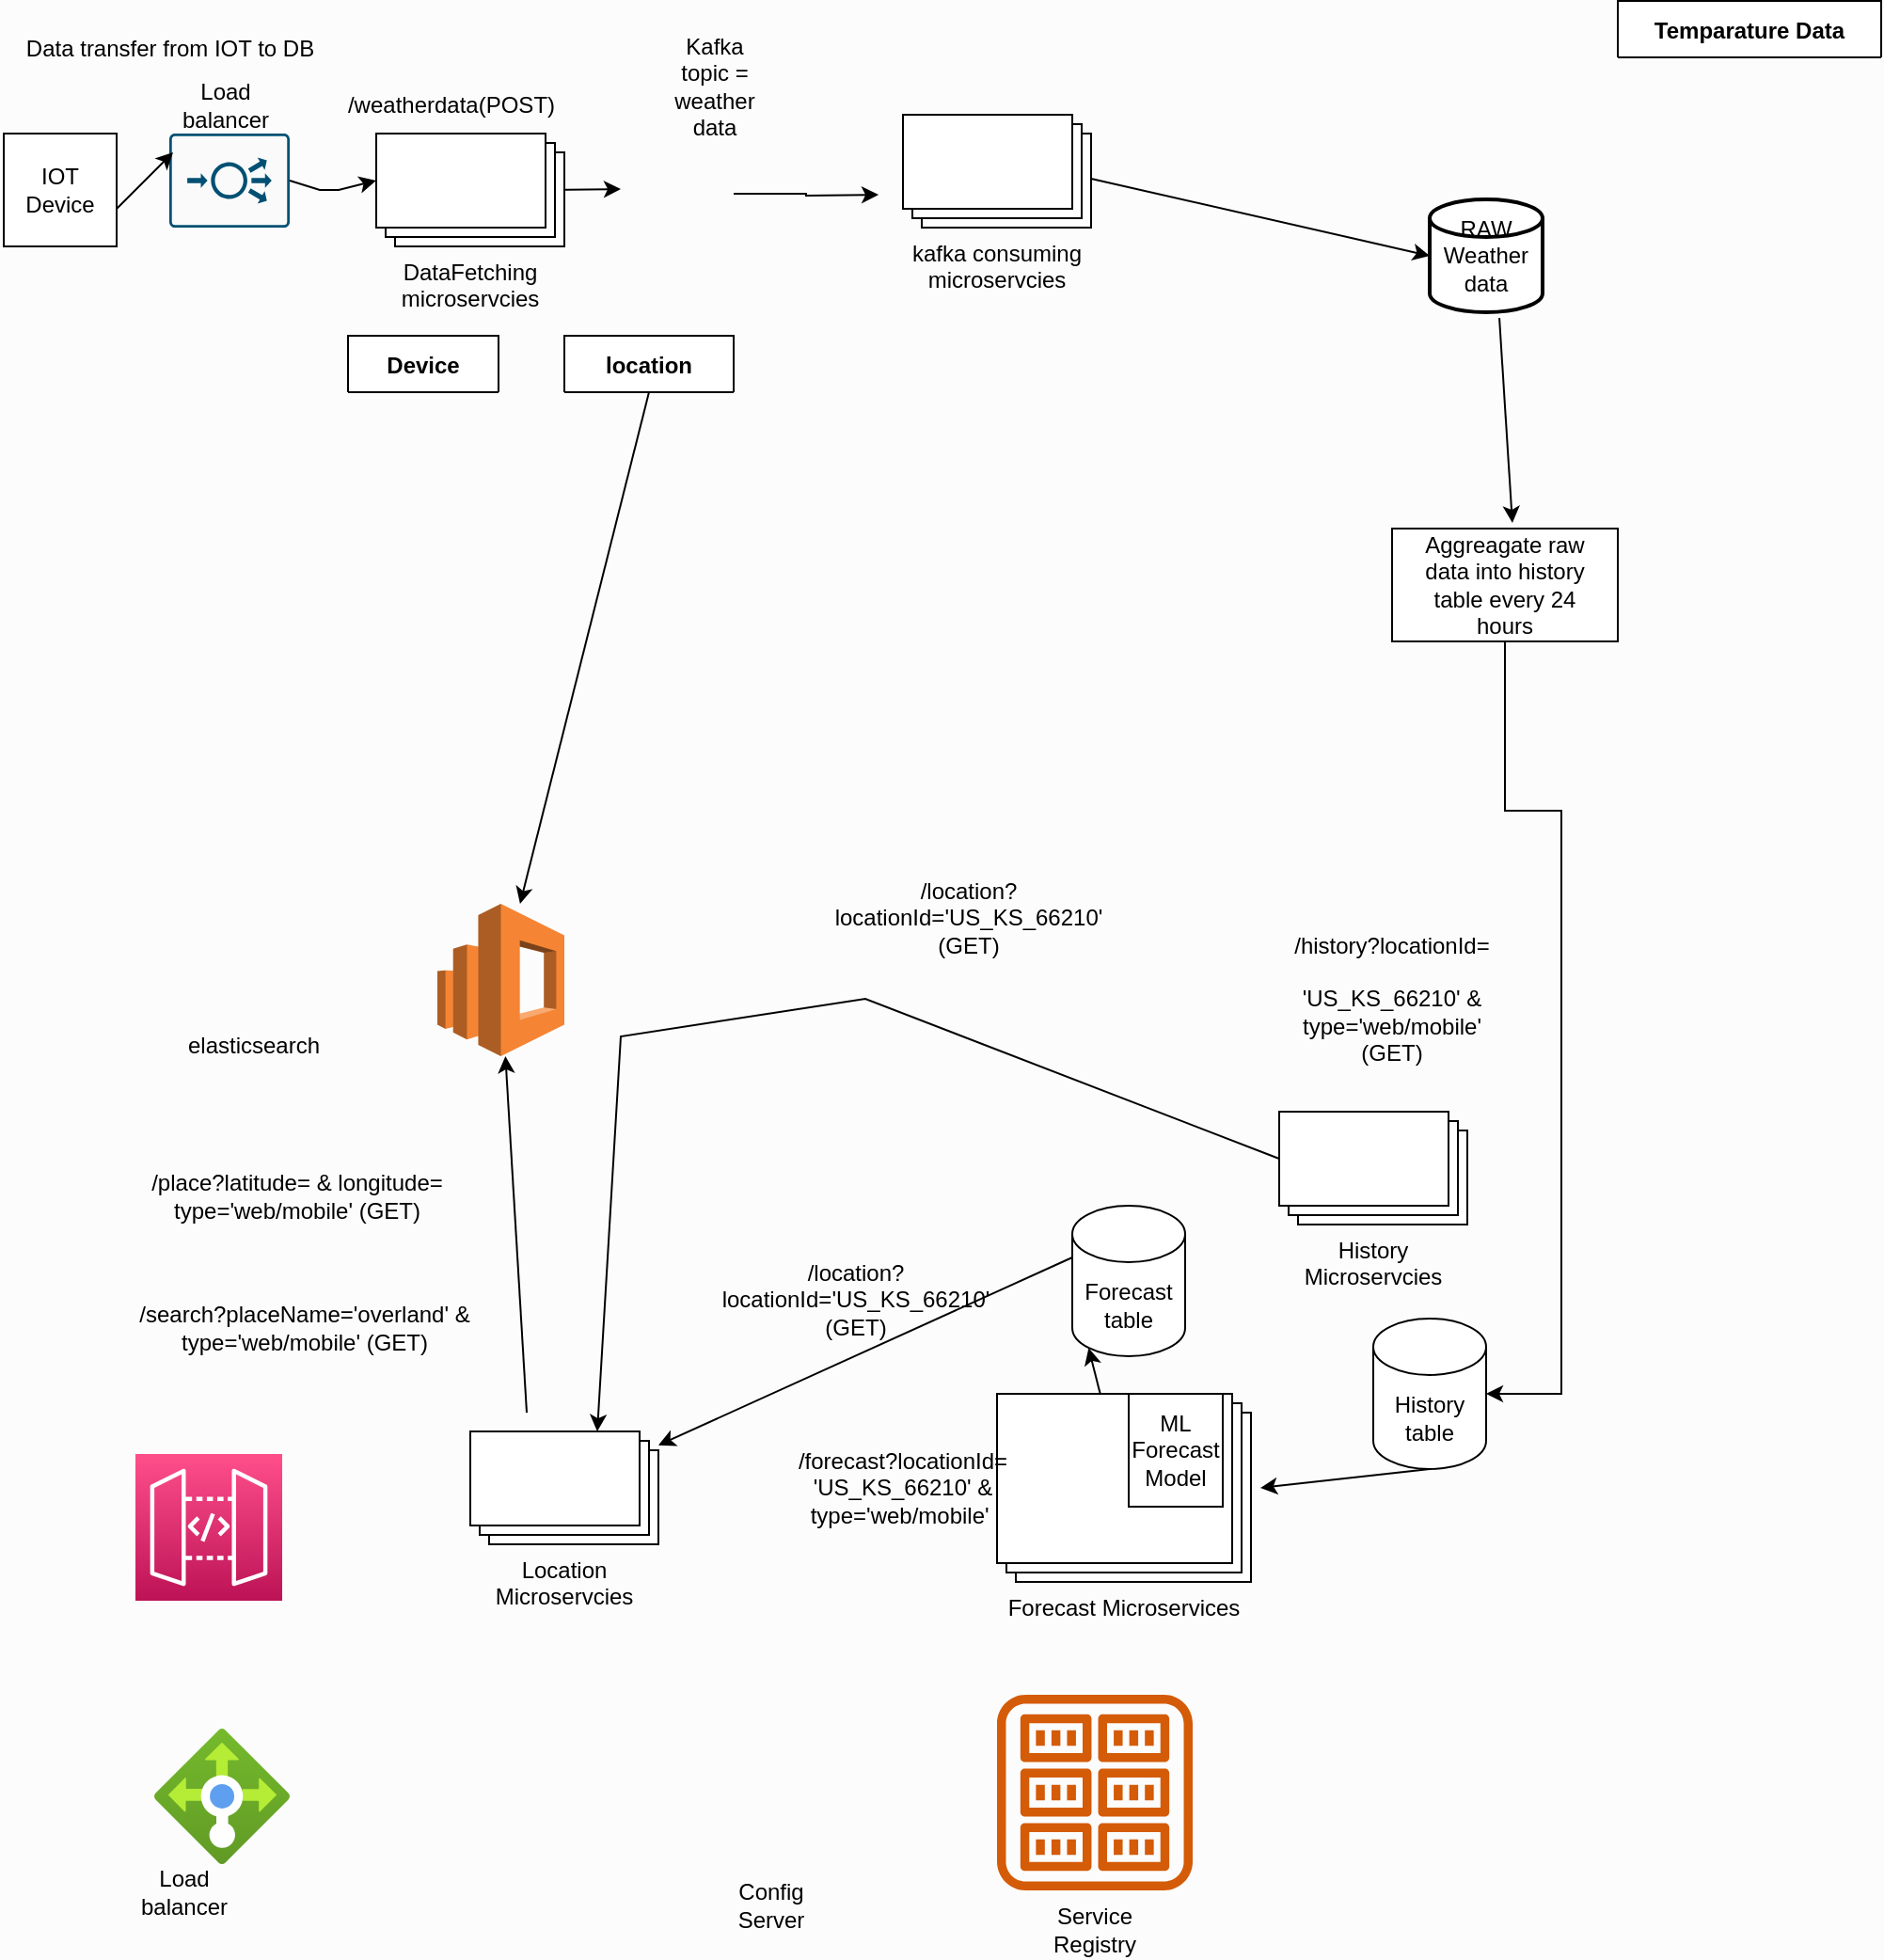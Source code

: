 <mxfile version="20.8.5" type="github">
  <diagram id="Kw15r4TOTY1G-d9ZtBIo" name="Page-1">
    <mxGraphModel dx="1242" dy="1896" grid="1" gridSize="10" guides="1" tooltips="1" connect="1" arrows="1" fold="1" page="1" pageScale="1" pageWidth="850" pageHeight="1100" background="#fcfcfc" math="0" shadow="0">
      <root>
        <mxCell id="0" />
        <mxCell id="1" parent="0" />
        <mxCell id="KuOpHxnXDrvOaoRnEafy-1" value="IOT Device" style="rounded=0;whiteSpace=wrap;html=1;" vertex="1" parent="1">
          <mxGeometry x="2" y="70" width="60" height="60" as="geometry" />
        </mxCell>
        <mxCell id="KuOpHxnXDrvOaoRnEafy-50" value="" style="endArrow=classic;html=1;rounded=0;" edge="1" parent="1">
          <mxGeometry width="50" height="50" relative="1" as="geometry">
            <mxPoint x="290" y="100" as="sourcePoint" />
            <mxPoint x="330" y="99.5" as="targetPoint" />
          </mxGeometry>
        </mxCell>
        <mxCell id="KuOpHxnXDrvOaoRnEafy-53" value="RAW&lt;br&gt;Weather data" style="strokeWidth=2;html=1;shape=mxgraph.flowchart.database;whiteSpace=wrap;" vertex="1" parent="1">
          <mxGeometry x="760" y="105" width="60" height="60" as="geometry" />
        </mxCell>
        <mxCell id="KuOpHxnXDrvOaoRnEafy-54" value="Temparature Data" style="shape=table;startSize=30;container=1;collapsible=1;childLayout=tableLayout;fixedRows=1;rowLines=0;fontStyle=1;align=center;resizeLast=1;" vertex="1" collapsed="1" parent="1">
          <mxGeometry x="860" y="-0.5" width="140" height="30" as="geometry">
            <mxRectangle x="860" y="-0.5" width="200" height="453" as="alternateBounds" />
          </mxGeometry>
        </mxCell>
        <mxCell id="KuOpHxnXDrvOaoRnEafy-55" value="" style="shape=tableRow;horizontal=0;startSize=0;swimlaneHead=0;swimlaneBody=0;fillColor=none;collapsible=0;dropTarget=0;points=[[0,0.5],[1,0.5]];portConstraint=eastwest;top=0;left=0;right=0;bottom=1;" vertex="1" parent="KuOpHxnXDrvOaoRnEafy-54">
          <mxGeometry y="30" width="200" height="30" as="geometry" />
        </mxCell>
        <mxCell id="KuOpHxnXDrvOaoRnEafy-56" value="PK" style="shape=partialRectangle;connectable=0;fillColor=none;top=0;left=0;bottom=0;right=0;fontStyle=1;overflow=hidden;" vertex="1" parent="KuOpHxnXDrvOaoRnEafy-55">
          <mxGeometry width="30" height="30" as="geometry">
            <mxRectangle width="30" height="30" as="alternateBounds" />
          </mxGeometry>
        </mxCell>
        <mxCell id="KuOpHxnXDrvOaoRnEafy-57" value="CurrentTimestamp_location_id" style="shape=partialRectangle;connectable=0;fillColor=none;top=0;left=0;bottom=0;right=0;align=left;spacingLeft=6;fontStyle=5;overflow=hidden;" vertex="1" parent="KuOpHxnXDrvOaoRnEafy-55">
          <mxGeometry x="30" width="170" height="30" as="geometry">
            <mxRectangle width="170" height="30" as="alternateBounds" />
          </mxGeometry>
        </mxCell>
        <mxCell id="KuOpHxnXDrvOaoRnEafy-58" value="" style="shape=tableRow;horizontal=0;startSize=0;swimlaneHead=0;swimlaneBody=0;fillColor=none;collapsible=0;dropTarget=0;points=[[0,0.5],[1,0.5]];portConstraint=eastwest;top=0;left=0;right=0;bottom=0;" vertex="1" parent="KuOpHxnXDrvOaoRnEafy-54">
          <mxGeometry y="60" width="200" height="30" as="geometry" />
        </mxCell>
        <mxCell id="KuOpHxnXDrvOaoRnEafy-59" value="" style="shape=partialRectangle;connectable=0;fillColor=none;top=0;left=0;bottom=0;right=0;editable=1;overflow=hidden;" vertex="1" parent="KuOpHxnXDrvOaoRnEafy-58">
          <mxGeometry width="30" height="30" as="geometry">
            <mxRectangle width="30" height="30" as="alternateBounds" />
          </mxGeometry>
        </mxCell>
        <mxCell id="KuOpHxnXDrvOaoRnEafy-60" value="Recorded Time(UTC)" style="shape=partialRectangle;connectable=0;fillColor=none;top=0;left=0;bottom=0;right=0;align=left;spacingLeft=6;overflow=hidden;" vertex="1" parent="KuOpHxnXDrvOaoRnEafy-58">
          <mxGeometry x="30" width="170" height="30" as="geometry">
            <mxRectangle width="170" height="30" as="alternateBounds" />
          </mxGeometry>
        </mxCell>
        <mxCell id="KuOpHxnXDrvOaoRnEafy-132" value="" style="shape=tableRow;horizontal=0;startSize=0;swimlaneHead=0;swimlaneBody=0;fillColor=none;collapsible=0;dropTarget=0;points=[[0,0.5],[1,0.5]];portConstraint=eastwest;top=0;left=0;right=0;bottom=0;" vertex="1" parent="KuOpHxnXDrvOaoRnEafy-54">
          <mxGeometry y="90" width="200" height="30" as="geometry" />
        </mxCell>
        <mxCell id="KuOpHxnXDrvOaoRnEafy-133" value="" style="shape=partialRectangle;connectable=0;fillColor=none;top=0;left=0;bottom=0;right=0;editable=1;overflow=hidden;" vertex="1" parent="KuOpHxnXDrvOaoRnEafy-132">
          <mxGeometry width="30" height="30" as="geometry">
            <mxRectangle width="30" height="30" as="alternateBounds" />
          </mxGeometry>
        </mxCell>
        <mxCell id="KuOpHxnXDrvOaoRnEafy-134" value="locationId" style="shape=partialRectangle;connectable=0;fillColor=none;top=0;left=0;bottom=0;right=0;align=left;spacingLeft=6;overflow=hidden;" vertex="1" parent="KuOpHxnXDrvOaoRnEafy-132">
          <mxGeometry x="30" width="170" height="30" as="geometry">
            <mxRectangle width="170" height="30" as="alternateBounds" />
          </mxGeometry>
        </mxCell>
        <mxCell id="KuOpHxnXDrvOaoRnEafy-61" value="" style="shape=tableRow;horizontal=0;startSize=0;swimlaneHead=0;swimlaneBody=0;fillColor=none;collapsible=0;dropTarget=0;points=[[0,0.5],[1,0.5]];portConstraint=eastwest;top=0;left=0;right=0;bottom=0;" vertex="1" parent="KuOpHxnXDrvOaoRnEafy-54">
          <mxGeometry y="120" width="200" height="30" as="geometry" />
        </mxCell>
        <mxCell id="KuOpHxnXDrvOaoRnEafy-62" value="" style="shape=partialRectangle;connectable=0;fillColor=none;top=0;left=0;bottom=0;right=0;editable=1;overflow=hidden;" vertex="1" parent="KuOpHxnXDrvOaoRnEafy-61">
          <mxGeometry width="30" height="30" as="geometry">
            <mxRectangle width="30" height="30" as="alternateBounds" />
          </mxGeometry>
        </mxCell>
        <mxCell id="KuOpHxnXDrvOaoRnEafy-63" value="current temparature" style="shape=partialRectangle;connectable=0;fillColor=none;top=0;left=0;bottom=0;right=0;align=left;spacingLeft=6;overflow=hidden;" vertex="1" parent="KuOpHxnXDrvOaoRnEafy-61">
          <mxGeometry x="30" width="170" height="30" as="geometry">
            <mxRectangle width="170" height="30" as="alternateBounds" />
          </mxGeometry>
        </mxCell>
        <mxCell id="KuOpHxnXDrvOaoRnEafy-64" value="" style="shape=tableRow;horizontal=0;startSize=0;swimlaneHead=0;swimlaneBody=0;fillColor=none;collapsible=0;dropTarget=0;points=[[0,0.5],[1,0.5]];portConstraint=eastwest;top=0;left=0;right=0;bottom=0;" vertex="1" parent="KuOpHxnXDrvOaoRnEafy-54">
          <mxGeometry y="150" width="200" height="30" as="geometry" />
        </mxCell>
        <mxCell id="KuOpHxnXDrvOaoRnEafy-65" value="" style="shape=partialRectangle;connectable=0;fillColor=none;top=0;left=0;bottom=0;right=0;editable=1;overflow=hidden;" vertex="1" parent="KuOpHxnXDrvOaoRnEafy-64">
          <mxGeometry width="30" height="30" as="geometry">
            <mxRectangle width="30" height="30" as="alternateBounds" />
          </mxGeometry>
        </mxCell>
        <mxCell id="KuOpHxnXDrvOaoRnEafy-66" value="max temp" style="shape=partialRectangle;connectable=0;fillColor=none;top=0;left=0;bottom=0;right=0;align=left;spacingLeft=6;overflow=hidden;" vertex="1" parent="KuOpHxnXDrvOaoRnEafy-64">
          <mxGeometry x="30" width="170" height="30" as="geometry">
            <mxRectangle width="170" height="30" as="alternateBounds" />
          </mxGeometry>
        </mxCell>
        <mxCell id="KuOpHxnXDrvOaoRnEafy-114" value="" style="shape=tableRow;horizontal=0;startSize=0;swimlaneHead=0;swimlaneBody=0;fillColor=none;collapsible=0;dropTarget=0;points=[[0,0.5],[1,0.5]];portConstraint=eastwest;top=0;left=0;right=0;bottom=0;" vertex="1" parent="KuOpHxnXDrvOaoRnEafy-54">
          <mxGeometry y="180" width="200" height="30" as="geometry" />
        </mxCell>
        <mxCell id="KuOpHxnXDrvOaoRnEafy-115" value="" style="shape=partialRectangle;connectable=0;fillColor=none;top=0;left=0;bottom=0;right=0;editable=1;overflow=hidden;" vertex="1" parent="KuOpHxnXDrvOaoRnEafy-114">
          <mxGeometry width="30" height="30" as="geometry">
            <mxRectangle width="30" height="30" as="alternateBounds" />
          </mxGeometry>
        </mxCell>
        <mxCell id="KuOpHxnXDrvOaoRnEafy-116" value="min temp" style="shape=partialRectangle;connectable=0;fillColor=none;top=0;left=0;bottom=0;right=0;align=left;spacingLeft=6;overflow=hidden;" vertex="1" parent="KuOpHxnXDrvOaoRnEafy-114">
          <mxGeometry x="30" width="170" height="30" as="geometry">
            <mxRectangle width="170" height="30" as="alternateBounds" />
          </mxGeometry>
        </mxCell>
        <mxCell id="KuOpHxnXDrvOaoRnEafy-117" value="" style="shape=tableRow;horizontal=0;startSize=0;swimlaneHead=0;swimlaneBody=0;fillColor=none;collapsible=0;dropTarget=0;points=[[0,0.5],[1,0.5]];portConstraint=eastwest;top=0;left=0;right=0;bottom=0;" vertex="1" parent="KuOpHxnXDrvOaoRnEafy-54">
          <mxGeometry y="210" width="200" height="30" as="geometry" />
        </mxCell>
        <mxCell id="KuOpHxnXDrvOaoRnEafy-118" value="" style="shape=partialRectangle;connectable=0;fillColor=none;top=0;left=0;bottom=0;right=0;editable=1;overflow=hidden;" vertex="1" parent="KuOpHxnXDrvOaoRnEafy-117">
          <mxGeometry width="30" height="30" as="geometry">
            <mxRectangle width="30" height="30" as="alternateBounds" />
          </mxGeometry>
        </mxCell>
        <mxCell id="KuOpHxnXDrvOaoRnEafy-119" value="humidity" style="shape=partialRectangle;connectable=0;fillColor=none;top=0;left=0;bottom=0;right=0;align=left;spacingLeft=6;overflow=hidden;" vertex="1" parent="KuOpHxnXDrvOaoRnEafy-117">
          <mxGeometry x="30" width="170" height="30" as="geometry">
            <mxRectangle width="170" height="30" as="alternateBounds" />
          </mxGeometry>
        </mxCell>
        <mxCell id="KuOpHxnXDrvOaoRnEafy-120" value="" style="shape=tableRow;horizontal=0;startSize=0;swimlaneHead=0;swimlaneBody=0;fillColor=none;collapsible=0;dropTarget=0;points=[[0,0.5],[1,0.5]];portConstraint=eastwest;top=0;left=0;right=0;bottom=0;" vertex="1" parent="KuOpHxnXDrvOaoRnEafy-54">
          <mxGeometry y="240" width="200" height="30" as="geometry" />
        </mxCell>
        <mxCell id="KuOpHxnXDrvOaoRnEafy-121" value="" style="shape=partialRectangle;connectable=0;fillColor=none;top=0;left=0;bottom=0;right=0;editable=1;overflow=hidden;" vertex="1" parent="KuOpHxnXDrvOaoRnEafy-120">
          <mxGeometry width="30" height="30" as="geometry">
            <mxRectangle width="30" height="30" as="alternateBounds" />
          </mxGeometry>
        </mxCell>
        <mxCell id="KuOpHxnXDrvOaoRnEafy-122" value="rain" style="shape=partialRectangle;connectable=0;fillColor=none;top=0;left=0;bottom=0;right=0;align=left;spacingLeft=6;overflow=hidden;" vertex="1" parent="KuOpHxnXDrvOaoRnEafy-120">
          <mxGeometry x="30" width="170" height="30" as="geometry">
            <mxRectangle width="170" height="30" as="alternateBounds" />
          </mxGeometry>
        </mxCell>
        <mxCell id="KuOpHxnXDrvOaoRnEafy-123" value="" style="shape=tableRow;horizontal=0;startSize=0;swimlaneHead=0;swimlaneBody=0;fillColor=none;collapsible=0;dropTarget=0;points=[[0,0.5],[1,0.5]];portConstraint=eastwest;top=0;left=0;right=0;bottom=0;" vertex="1" parent="KuOpHxnXDrvOaoRnEafy-54">
          <mxGeometry y="270" width="200" height="30" as="geometry" />
        </mxCell>
        <mxCell id="KuOpHxnXDrvOaoRnEafy-124" value="" style="shape=partialRectangle;connectable=0;fillColor=none;top=0;left=0;bottom=0;right=0;editable=1;overflow=hidden;" vertex="1" parent="KuOpHxnXDrvOaoRnEafy-123">
          <mxGeometry width="30" height="30" as="geometry">
            <mxRectangle width="30" height="30" as="alternateBounds" />
          </mxGeometry>
        </mxCell>
        <mxCell id="KuOpHxnXDrvOaoRnEafy-125" value="wind direction" style="shape=partialRectangle;connectable=0;fillColor=none;top=0;left=0;bottom=0;right=0;align=left;spacingLeft=6;overflow=hidden;" vertex="1" parent="KuOpHxnXDrvOaoRnEafy-123">
          <mxGeometry x="30" width="170" height="30" as="geometry">
            <mxRectangle width="170" height="30" as="alternateBounds" />
          </mxGeometry>
        </mxCell>
        <mxCell id="KuOpHxnXDrvOaoRnEafy-126" value="" style="shape=tableRow;horizontal=0;startSize=0;swimlaneHead=0;swimlaneBody=0;fillColor=none;collapsible=0;dropTarget=0;points=[[0,0.5],[1,0.5]];portConstraint=eastwest;top=0;left=0;right=0;bottom=0;" vertex="1" parent="KuOpHxnXDrvOaoRnEafy-54">
          <mxGeometry y="300" width="200" height="33" as="geometry" />
        </mxCell>
        <mxCell id="KuOpHxnXDrvOaoRnEafy-127" value="" style="shape=partialRectangle;connectable=0;fillColor=none;top=0;left=0;bottom=0;right=0;editable=1;overflow=hidden;" vertex="1" parent="KuOpHxnXDrvOaoRnEafy-126">
          <mxGeometry width="30" height="33" as="geometry">
            <mxRectangle width="30" height="33" as="alternateBounds" />
          </mxGeometry>
        </mxCell>
        <mxCell id="KuOpHxnXDrvOaoRnEafy-128" value="wind speed" style="shape=partialRectangle;connectable=0;fillColor=none;top=0;left=0;bottom=0;right=0;align=left;spacingLeft=6;overflow=hidden;" vertex="1" parent="KuOpHxnXDrvOaoRnEafy-126">
          <mxGeometry x="30" width="170" height="33" as="geometry">
            <mxRectangle width="170" height="33" as="alternateBounds" />
          </mxGeometry>
        </mxCell>
        <mxCell id="KuOpHxnXDrvOaoRnEafy-129" value="" style="shape=tableRow;horizontal=0;startSize=0;swimlaneHead=0;swimlaneBody=0;fillColor=none;collapsible=0;dropTarget=0;points=[[0,0.5],[1,0.5]];portConstraint=eastwest;top=0;left=0;right=0;bottom=0;" vertex="1" parent="KuOpHxnXDrvOaoRnEafy-54">
          <mxGeometry y="333" width="200" height="30" as="geometry" />
        </mxCell>
        <mxCell id="KuOpHxnXDrvOaoRnEafy-130" value="" style="shape=partialRectangle;connectable=0;fillColor=none;top=0;left=0;bottom=0;right=0;editable=1;overflow=hidden;" vertex="1" parent="KuOpHxnXDrvOaoRnEafy-129">
          <mxGeometry width="30" height="30" as="geometry">
            <mxRectangle width="30" height="30" as="alternateBounds" />
          </mxGeometry>
        </mxCell>
        <mxCell id="KuOpHxnXDrvOaoRnEafy-131" value="Climate status" style="shape=partialRectangle;connectable=0;fillColor=none;top=0;left=0;bottom=0;right=0;align=left;spacingLeft=6;overflow=hidden;" vertex="1" parent="KuOpHxnXDrvOaoRnEafy-129">
          <mxGeometry x="30" width="170" height="30" as="geometry">
            <mxRectangle width="170" height="30" as="alternateBounds" />
          </mxGeometry>
        </mxCell>
        <mxCell id="KuOpHxnXDrvOaoRnEafy-135" value="" style="shape=tableRow;horizontal=0;startSize=0;swimlaneHead=0;swimlaneBody=0;fillColor=none;collapsible=0;dropTarget=0;points=[[0,0.5],[1,0.5]];portConstraint=eastwest;top=0;left=0;right=0;bottom=0;" vertex="1" parent="KuOpHxnXDrvOaoRnEafy-54">
          <mxGeometry y="363" width="200" height="30" as="geometry" />
        </mxCell>
        <mxCell id="KuOpHxnXDrvOaoRnEafy-136" value="" style="shape=partialRectangle;connectable=0;fillColor=none;top=0;left=0;bottom=0;right=0;editable=1;overflow=hidden;" vertex="1" parent="KuOpHxnXDrvOaoRnEafy-135">
          <mxGeometry width="30" height="30" as="geometry">
            <mxRectangle width="30" height="30" as="alternateBounds" />
          </mxGeometry>
        </mxCell>
        <mxCell id="KuOpHxnXDrvOaoRnEafy-137" value="zipcode" style="shape=partialRectangle;connectable=0;fillColor=none;top=0;left=0;bottom=0;right=0;align=left;spacingLeft=6;overflow=hidden;" vertex="1" parent="KuOpHxnXDrvOaoRnEafy-135">
          <mxGeometry x="30" width="170" height="30" as="geometry">
            <mxRectangle width="170" height="30" as="alternateBounds" />
          </mxGeometry>
        </mxCell>
        <mxCell id="KuOpHxnXDrvOaoRnEafy-166" value="" style="shape=tableRow;horizontal=0;startSize=0;swimlaneHead=0;swimlaneBody=0;fillColor=none;collapsible=0;dropTarget=0;points=[[0,0.5],[1,0.5]];portConstraint=eastwest;top=0;left=0;right=0;bottom=0;" vertex="1" parent="KuOpHxnXDrvOaoRnEafy-54">
          <mxGeometry y="393" width="200" height="30" as="geometry" />
        </mxCell>
        <mxCell id="KuOpHxnXDrvOaoRnEafy-167" value="" style="shape=partialRectangle;connectable=0;fillColor=none;top=0;left=0;bottom=0;right=0;editable=1;overflow=hidden;" vertex="1" parent="KuOpHxnXDrvOaoRnEafy-166">
          <mxGeometry width="30" height="30" as="geometry">
            <mxRectangle width="30" height="30" as="alternateBounds" />
          </mxGeometry>
        </mxCell>
        <mxCell id="KuOpHxnXDrvOaoRnEafy-168" value="Feels like" style="shape=partialRectangle;connectable=0;fillColor=none;top=0;left=0;bottom=0;right=0;align=left;spacingLeft=6;overflow=hidden;" vertex="1" parent="KuOpHxnXDrvOaoRnEafy-166">
          <mxGeometry x="30" width="170" height="30" as="geometry">
            <mxRectangle width="170" height="30" as="alternateBounds" />
          </mxGeometry>
        </mxCell>
        <mxCell id="KuOpHxnXDrvOaoRnEafy-176" value="" style="shape=tableRow;horizontal=0;startSize=0;swimlaneHead=0;swimlaneBody=0;fillColor=none;collapsible=0;dropTarget=0;points=[[0,0.5],[1,0.5]];portConstraint=eastwest;top=0;left=0;right=0;bottom=0;" vertex="1" parent="KuOpHxnXDrvOaoRnEafy-54">
          <mxGeometry y="423" width="200" height="30" as="geometry" />
        </mxCell>
        <mxCell id="KuOpHxnXDrvOaoRnEafy-177" value="" style="shape=partialRectangle;connectable=0;fillColor=none;top=0;left=0;bottom=0;right=0;editable=1;overflow=hidden;" vertex="1" parent="KuOpHxnXDrvOaoRnEafy-176">
          <mxGeometry width="30" height="30" as="geometry">
            <mxRectangle width="30" height="30" as="alternateBounds" />
          </mxGeometry>
        </mxCell>
        <mxCell id="KuOpHxnXDrvOaoRnEafy-178" value="timezone" style="shape=partialRectangle;connectable=0;fillColor=none;top=0;left=0;bottom=0;right=0;align=left;spacingLeft=6;overflow=hidden;" vertex="1" parent="KuOpHxnXDrvOaoRnEafy-176">
          <mxGeometry x="30" width="170" height="30" as="geometry">
            <mxRectangle width="170" height="30" as="alternateBounds" />
          </mxGeometry>
        </mxCell>
        <mxCell id="KuOpHxnXDrvOaoRnEafy-67" value="location" style="shape=table;startSize=30;container=1;collapsible=1;childLayout=tableLayout;fixedRows=1;rowLines=0;fontStyle=1;align=center;resizeLast=1;" vertex="1" collapsed="1" parent="1">
          <mxGeometry x="300" y="177.5" width="90" height="30" as="geometry">
            <mxRectangle x="300" y="177.5" width="150" height="275" as="alternateBounds" />
          </mxGeometry>
        </mxCell>
        <mxCell id="KuOpHxnXDrvOaoRnEafy-68" value="" style="shape=tableRow;horizontal=0;startSize=0;swimlaneHead=0;swimlaneBody=0;fillColor=none;collapsible=0;dropTarget=0;points=[[0,0.5],[1,0.5]];portConstraint=eastwest;top=0;left=0;right=0;bottom=1;" vertex="1" parent="KuOpHxnXDrvOaoRnEafy-67">
          <mxGeometry y="30" width="150" height="30" as="geometry" />
        </mxCell>
        <mxCell id="KuOpHxnXDrvOaoRnEafy-69" value="PK" style="shape=partialRectangle;connectable=0;fillColor=none;top=0;left=0;bottom=0;right=0;fontStyle=1;overflow=hidden;" vertex="1" parent="KuOpHxnXDrvOaoRnEafy-68">
          <mxGeometry width="30" height="30" as="geometry">
            <mxRectangle width="30" height="30" as="alternateBounds" />
          </mxGeometry>
        </mxCell>
        <mxCell id="KuOpHxnXDrvOaoRnEafy-70" value="locationId" style="shape=partialRectangle;connectable=0;fillColor=none;top=0;left=0;bottom=0;right=0;align=left;spacingLeft=6;fontStyle=5;overflow=hidden;" vertex="1" parent="KuOpHxnXDrvOaoRnEafy-68">
          <mxGeometry x="30" width="120" height="30" as="geometry">
            <mxRectangle width="120" height="30" as="alternateBounds" />
          </mxGeometry>
        </mxCell>
        <mxCell id="KuOpHxnXDrvOaoRnEafy-71" value="" style="shape=tableRow;horizontal=0;startSize=0;swimlaneHead=0;swimlaneBody=0;fillColor=none;collapsible=0;dropTarget=0;points=[[0,0.5],[1,0.5]];portConstraint=eastwest;top=0;left=0;right=0;bottom=0;" vertex="1" parent="KuOpHxnXDrvOaoRnEafy-67">
          <mxGeometry y="60" width="150" height="30" as="geometry" />
        </mxCell>
        <mxCell id="KuOpHxnXDrvOaoRnEafy-72" value="" style="shape=partialRectangle;connectable=0;fillColor=none;top=0;left=0;bottom=0;right=0;editable=1;overflow=hidden;" vertex="1" parent="KuOpHxnXDrvOaoRnEafy-71">
          <mxGeometry width="30" height="30" as="geometry">
            <mxRectangle width="30" height="30" as="alternateBounds" />
          </mxGeometry>
        </mxCell>
        <mxCell id="KuOpHxnXDrvOaoRnEafy-73" value="city" style="shape=partialRectangle;connectable=0;fillColor=none;top=0;left=0;bottom=0;right=0;align=left;spacingLeft=6;overflow=hidden;" vertex="1" parent="KuOpHxnXDrvOaoRnEafy-71">
          <mxGeometry x="30" width="120" height="30" as="geometry">
            <mxRectangle width="120" height="30" as="alternateBounds" />
          </mxGeometry>
        </mxCell>
        <mxCell id="KuOpHxnXDrvOaoRnEafy-74" value="" style="shape=tableRow;horizontal=0;startSize=0;swimlaneHead=0;swimlaneBody=0;fillColor=none;collapsible=0;dropTarget=0;points=[[0,0.5],[1,0.5]];portConstraint=eastwest;top=0;left=0;right=0;bottom=0;" vertex="1" parent="KuOpHxnXDrvOaoRnEafy-67">
          <mxGeometry y="90" width="150" height="30" as="geometry" />
        </mxCell>
        <mxCell id="KuOpHxnXDrvOaoRnEafy-75" value="" style="shape=partialRectangle;connectable=0;fillColor=none;top=0;left=0;bottom=0;right=0;editable=1;overflow=hidden;" vertex="1" parent="KuOpHxnXDrvOaoRnEafy-74">
          <mxGeometry width="30" height="30" as="geometry">
            <mxRectangle width="30" height="30" as="alternateBounds" />
          </mxGeometry>
        </mxCell>
        <mxCell id="KuOpHxnXDrvOaoRnEafy-76" value="state" style="shape=partialRectangle;connectable=0;fillColor=none;top=0;left=0;bottom=0;right=0;align=left;spacingLeft=6;overflow=hidden;" vertex="1" parent="KuOpHxnXDrvOaoRnEafy-74">
          <mxGeometry x="30" width="120" height="30" as="geometry">
            <mxRectangle width="120" height="30" as="alternateBounds" />
          </mxGeometry>
        </mxCell>
        <mxCell id="KuOpHxnXDrvOaoRnEafy-77" value="" style="shape=tableRow;horizontal=0;startSize=0;swimlaneHead=0;swimlaneBody=0;fillColor=none;collapsible=0;dropTarget=0;points=[[0,0.5],[1,0.5]];portConstraint=eastwest;top=0;left=0;right=0;bottom=0;" vertex="1" parent="KuOpHxnXDrvOaoRnEafy-67">
          <mxGeometry y="120" width="150" height="30" as="geometry" />
        </mxCell>
        <mxCell id="KuOpHxnXDrvOaoRnEafy-78" value="" style="shape=partialRectangle;connectable=0;fillColor=none;top=0;left=0;bottom=0;right=0;editable=1;overflow=hidden;" vertex="1" parent="KuOpHxnXDrvOaoRnEafy-77">
          <mxGeometry width="30" height="30" as="geometry">
            <mxRectangle width="30" height="30" as="alternateBounds" />
          </mxGeometry>
        </mxCell>
        <mxCell id="KuOpHxnXDrvOaoRnEafy-79" value="country" style="shape=partialRectangle;connectable=0;fillColor=none;top=0;left=0;bottom=0;right=0;align=left;spacingLeft=6;overflow=hidden;" vertex="1" parent="KuOpHxnXDrvOaoRnEafy-77">
          <mxGeometry x="30" width="120" height="30" as="geometry">
            <mxRectangle width="120" height="30" as="alternateBounds" />
          </mxGeometry>
        </mxCell>
        <mxCell id="KuOpHxnXDrvOaoRnEafy-108" value="" style="shape=tableRow;horizontal=0;startSize=0;swimlaneHead=0;swimlaneBody=0;fillColor=none;collapsible=0;dropTarget=0;points=[[0,0.5],[1,0.5]];portConstraint=eastwest;top=0;left=0;right=0;bottom=0;" vertex="1" parent="KuOpHxnXDrvOaoRnEafy-67">
          <mxGeometry y="150" width="150" height="30" as="geometry" />
        </mxCell>
        <mxCell id="KuOpHxnXDrvOaoRnEafy-109" value="" style="shape=partialRectangle;connectable=0;fillColor=none;top=0;left=0;bottom=0;right=0;editable=1;overflow=hidden;" vertex="1" parent="KuOpHxnXDrvOaoRnEafy-108">
          <mxGeometry width="30" height="30" as="geometry">
            <mxRectangle width="30" height="30" as="alternateBounds" />
          </mxGeometry>
        </mxCell>
        <mxCell id="KuOpHxnXDrvOaoRnEafy-110" value="zipcode" style="shape=partialRectangle;connectable=0;fillColor=none;top=0;left=0;bottom=0;right=0;align=left;spacingLeft=6;overflow=hidden;" vertex="1" parent="KuOpHxnXDrvOaoRnEafy-108">
          <mxGeometry x="30" width="120" height="30" as="geometry">
            <mxRectangle width="120" height="30" as="alternateBounds" />
          </mxGeometry>
        </mxCell>
        <mxCell id="KuOpHxnXDrvOaoRnEafy-384" value="" style="shape=tableRow;horizontal=0;startSize=0;swimlaneHead=0;swimlaneBody=0;fillColor=none;collapsible=0;dropTarget=0;points=[[0,0.5],[1,0.5]];portConstraint=eastwest;top=0;left=0;right=0;bottom=0;" vertex="1" parent="KuOpHxnXDrvOaoRnEafy-67">
          <mxGeometry y="180" width="150" height="30" as="geometry" />
        </mxCell>
        <mxCell id="KuOpHxnXDrvOaoRnEafy-385" value="" style="shape=partialRectangle;connectable=0;fillColor=none;top=0;left=0;bottom=0;right=0;editable=1;overflow=hidden;" vertex="1" parent="KuOpHxnXDrvOaoRnEafy-384">
          <mxGeometry width="30" height="30" as="geometry">
            <mxRectangle width="30" height="30" as="alternateBounds" />
          </mxGeometry>
        </mxCell>
        <mxCell id="KuOpHxnXDrvOaoRnEafy-386" value="latitude" style="shape=partialRectangle;connectable=0;fillColor=none;top=0;left=0;bottom=0;right=0;align=left;spacingLeft=6;overflow=hidden;" vertex="1" parent="KuOpHxnXDrvOaoRnEafy-384">
          <mxGeometry x="30" width="120" height="30" as="geometry">
            <mxRectangle width="120" height="30" as="alternateBounds" />
          </mxGeometry>
        </mxCell>
        <mxCell id="KuOpHxnXDrvOaoRnEafy-387" value="" style="shape=tableRow;horizontal=0;startSize=0;swimlaneHead=0;swimlaneBody=0;fillColor=none;collapsible=0;dropTarget=0;points=[[0,0.5],[1,0.5]];portConstraint=eastwest;top=0;left=0;right=0;bottom=0;" vertex="1" parent="KuOpHxnXDrvOaoRnEafy-67">
          <mxGeometry y="210" width="150" height="30" as="geometry" />
        </mxCell>
        <mxCell id="KuOpHxnXDrvOaoRnEafy-388" value="" style="shape=partialRectangle;connectable=0;fillColor=none;top=0;left=0;bottom=0;right=0;editable=1;overflow=hidden;" vertex="1" parent="KuOpHxnXDrvOaoRnEafy-387">
          <mxGeometry width="30" height="30" as="geometry">
            <mxRectangle width="30" height="30" as="alternateBounds" />
          </mxGeometry>
        </mxCell>
        <mxCell id="KuOpHxnXDrvOaoRnEafy-389" value="longitude" style="shape=partialRectangle;connectable=0;fillColor=none;top=0;left=0;bottom=0;right=0;align=left;spacingLeft=6;overflow=hidden;" vertex="1" parent="KuOpHxnXDrvOaoRnEafy-387">
          <mxGeometry x="30" width="120" height="30" as="geometry">
            <mxRectangle width="120" height="30" as="alternateBounds" />
          </mxGeometry>
        </mxCell>
        <mxCell id="KuOpHxnXDrvOaoRnEafy-390" value="" style="shape=tableRow;horizontal=0;startSize=0;swimlaneHead=0;swimlaneBody=0;fillColor=none;collapsible=0;dropTarget=0;points=[[0,0.5],[1,0.5]];portConstraint=eastwest;top=0;left=0;right=0;bottom=0;" vertex="1" parent="KuOpHxnXDrvOaoRnEafy-67">
          <mxGeometry y="240" width="150" height="30" as="geometry" />
        </mxCell>
        <mxCell id="KuOpHxnXDrvOaoRnEafy-391" value="" style="shape=partialRectangle;connectable=0;fillColor=none;top=0;left=0;bottom=0;right=0;editable=1;overflow=hidden;" vertex="1" parent="KuOpHxnXDrvOaoRnEafy-390">
          <mxGeometry width="30" height="30" as="geometry">
            <mxRectangle width="30" height="30" as="alternateBounds" />
          </mxGeometry>
        </mxCell>
        <mxCell id="KuOpHxnXDrvOaoRnEafy-392" value="Timezone" style="shape=partialRectangle;connectable=0;fillColor=none;top=0;left=0;bottom=0;right=0;align=left;spacingLeft=6;overflow=hidden;" vertex="1" parent="KuOpHxnXDrvOaoRnEafy-390">
          <mxGeometry x="30" width="120" height="30" as="geometry">
            <mxRectangle width="120" height="30" as="alternateBounds" />
          </mxGeometry>
        </mxCell>
        <mxCell id="KuOpHxnXDrvOaoRnEafy-80" value="Device" style="shape=table;startSize=30;container=1;collapsible=1;childLayout=tableLayout;fixedRows=1;rowLines=0;fontStyle=1;align=center;resizeLast=1;" vertex="1" collapsed="1" parent="1">
          <mxGeometry x="185" y="177.5" width="80" height="30" as="geometry">
            <mxRectangle x="185" y="177.5" width="105" height="180" as="alternateBounds" />
          </mxGeometry>
        </mxCell>
        <mxCell id="KuOpHxnXDrvOaoRnEafy-81" value="" style="shape=tableRow;horizontal=0;startSize=0;swimlaneHead=0;swimlaneBody=0;fillColor=none;collapsible=0;dropTarget=0;points=[[0,0.5],[1,0.5]];portConstraint=eastwest;top=0;left=0;right=0;bottom=1;" vertex="1" parent="KuOpHxnXDrvOaoRnEafy-80">
          <mxGeometry y="30" width="105" height="30" as="geometry" />
        </mxCell>
        <mxCell id="KuOpHxnXDrvOaoRnEafy-82" value="PK" style="shape=partialRectangle;connectable=0;fillColor=none;top=0;left=0;bottom=0;right=0;fontStyle=1;overflow=hidden;" vertex="1" parent="KuOpHxnXDrvOaoRnEafy-81">
          <mxGeometry width="30" height="30" as="geometry">
            <mxRectangle width="30" height="30" as="alternateBounds" />
          </mxGeometry>
        </mxCell>
        <mxCell id="KuOpHxnXDrvOaoRnEafy-83" value="DeviceId" style="shape=partialRectangle;connectable=0;fillColor=none;top=0;left=0;bottom=0;right=0;align=left;spacingLeft=6;fontStyle=5;overflow=hidden;" vertex="1" parent="KuOpHxnXDrvOaoRnEafy-81">
          <mxGeometry x="30" width="75" height="30" as="geometry">
            <mxRectangle width="75" height="30" as="alternateBounds" />
          </mxGeometry>
        </mxCell>
        <mxCell id="KuOpHxnXDrvOaoRnEafy-84" value="" style="shape=tableRow;horizontal=0;startSize=0;swimlaneHead=0;swimlaneBody=0;fillColor=none;collapsible=0;dropTarget=0;points=[[0,0.5],[1,0.5]];portConstraint=eastwest;top=0;left=0;right=0;bottom=0;" vertex="1" parent="KuOpHxnXDrvOaoRnEafy-80">
          <mxGeometry y="60" width="105" height="30" as="geometry" />
        </mxCell>
        <mxCell id="KuOpHxnXDrvOaoRnEafy-85" value="" style="shape=partialRectangle;connectable=0;fillColor=none;top=0;left=0;bottom=0;right=0;editable=1;overflow=hidden;" vertex="1" parent="KuOpHxnXDrvOaoRnEafy-84">
          <mxGeometry width="30" height="30" as="geometry">
            <mxRectangle width="30" height="30" as="alternateBounds" />
          </mxGeometry>
        </mxCell>
        <mxCell id="KuOpHxnXDrvOaoRnEafy-86" value="locationId" style="shape=partialRectangle;connectable=0;fillColor=none;top=0;left=0;bottom=0;right=0;align=left;spacingLeft=6;overflow=hidden;" vertex="1" parent="KuOpHxnXDrvOaoRnEafy-84">
          <mxGeometry x="30" width="75" height="30" as="geometry">
            <mxRectangle width="75" height="30" as="alternateBounds" />
          </mxGeometry>
        </mxCell>
        <mxCell id="KuOpHxnXDrvOaoRnEafy-90" value="" style="shape=tableRow;horizontal=0;startSize=0;swimlaneHead=0;swimlaneBody=0;fillColor=none;collapsible=0;dropTarget=0;points=[[0,0.5],[1,0.5]];portConstraint=eastwest;top=0;left=0;right=0;bottom=0;" vertex="1" parent="KuOpHxnXDrvOaoRnEafy-80">
          <mxGeometry y="90" width="105" height="30" as="geometry" />
        </mxCell>
        <mxCell id="KuOpHxnXDrvOaoRnEafy-91" value="" style="shape=partialRectangle;connectable=0;fillColor=none;top=0;left=0;bottom=0;right=0;editable=1;overflow=hidden;" vertex="1" parent="KuOpHxnXDrvOaoRnEafy-90">
          <mxGeometry width="30" height="30" as="geometry">
            <mxRectangle width="30" height="30" as="alternateBounds" />
          </mxGeometry>
        </mxCell>
        <mxCell id="KuOpHxnXDrvOaoRnEafy-92" value="Timezone" style="shape=partialRectangle;connectable=0;fillColor=none;top=0;left=0;bottom=0;right=0;align=left;spacingLeft=6;overflow=hidden;" vertex="1" parent="KuOpHxnXDrvOaoRnEafy-90">
          <mxGeometry x="30" width="75" height="30" as="geometry">
            <mxRectangle width="75" height="30" as="alternateBounds" />
          </mxGeometry>
        </mxCell>
        <mxCell id="KuOpHxnXDrvOaoRnEafy-93" value="" style="shape=tableRow;horizontal=0;startSize=0;swimlaneHead=0;swimlaneBody=0;fillColor=none;collapsible=0;dropTarget=0;points=[[0,0.5],[1,0.5]];portConstraint=eastwest;top=0;left=0;right=0;bottom=0;" vertex="1" parent="KuOpHxnXDrvOaoRnEafy-80">
          <mxGeometry y="120" width="105" height="30" as="geometry" />
        </mxCell>
        <mxCell id="KuOpHxnXDrvOaoRnEafy-94" value="" style="shape=partialRectangle;connectable=0;fillColor=none;top=0;left=0;bottom=0;right=0;editable=1;overflow=hidden;" vertex="1" parent="KuOpHxnXDrvOaoRnEafy-93">
          <mxGeometry width="30" height="30" as="geometry">
            <mxRectangle width="30" height="30" as="alternateBounds" />
          </mxGeometry>
        </mxCell>
        <mxCell id="KuOpHxnXDrvOaoRnEafy-95" value="latitude" style="shape=partialRectangle;connectable=0;fillColor=none;top=0;left=0;bottom=0;right=0;align=left;spacingLeft=6;overflow=hidden;" vertex="1" parent="KuOpHxnXDrvOaoRnEafy-93">
          <mxGeometry x="30" width="75" height="30" as="geometry">
            <mxRectangle width="75" height="30" as="alternateBounds" />
          </mxGeometry>
        </mxCell>
        <mxCell id="KuOpHxnXDrvOaoRnEafy-96" value="" style="shape=tableRow;horizontal=0;startSize=0;swimlaneHead=0;swimlaneBody=0;fillColor=none;collapsible=0;dropTarget=0;points=[[0,0.5],[1,0.5]];portConstraint=eastwest;top=0;left=0;right=0;bottom=0;" vertex="1" parent="KuOpHxnXDrvOaoRnEafy-80">
          <mxGeometry y="150" width="105" height="30" as="geometry" />
        </mxCell>
        <mxCell id="KuOpHxnXDrvOaoRnEafy-97" value="" style="shape=partialRectangle;connectable=0;fillColor=none;top=0;left=0;bottom=0;right=0;editable=1;overflow=hidden;" vertex="1" parent="KuOpHxnXDrvOaoRnEafy-96">
          <mxGeometry width="30" height="30" as="geometry">
            <mxRectangle width="30" height="30" as="alternateBounds" />
          </mxGeometry>
        </mxCell>
        <mxCell id="KuOpHxnXDrvOaoRnEafy-98" value="longitude" style="shape=partialRectangle;connectable=0;fillColor=none;top=0;left=0;bottom=0;right=0;align=left;spacingLeft=6;overflow=hidden;" vertex="1" parent="KuOpHxnXDrvOaoRnEafy-96">
          <mxGeometry x="30" width="75" height="30" as="geometry">
            <mxRectangle width="75" height="30" as="alternateBounds" />
          </mxGeometry>
        </mxCell>
        <mxCell id="KuOpHxnXDrvOaoRnEafy-172" value="History table" style="shape=cylinder3;whiteSpace=wrap;html=1;boundedLbl=1;backgroundOutline=1;size=15;" vertex="1" parent="1">
          <mxGeometry x="730" y="700" width="60" height="80" as="geometry" />
        </mxCell>
        <mxCell id="KuOpHxnXDrvOaoRnEafy-175" value="" style="endArrow=classic;html=1;rounded=0;exitX=0.5;exitY=1;exitDx=0;exitDy=0;exitPerimeter=0;" edge="1" parent="1" source="KuOpHxnXDrvOaoRnEafy-172">
          <mxGeometry width="50" height="50" relative="1" as="geometry">
            <mxPoint x="480" y="730" as="sourcePoint" />
            <mxPoint x="670" y="790" as="targetPoint" />
            <Array as="points" />
          </mxGeometry>
        </mxCell>
        <mxCell id="KuOpHxnXDrvOaoRnEafy-248" style="edgeStyle=orthogonalEdgeStyle;rounded=0;orthogonalLoop=1;jettySize=auto;html=1;exitX=1;exitY=0.5;exitDx=0;exitDy=0;entryX=-0.033;entryY=0.51;entryDx=0;entryDy=0;entryPerimeter=0;" edge="1" parent="1" source="KuOpHxnXDrvOaoRnEafy-244">
          <mxGeometry relative="1" as="geometry">
            <mxPoint x="467.03" y="102.5" as="targetPoint" />
          </mxGeometry>
        </mxCell>
        <mxCell id="KuOpHxnXDrvOaoRnEafy-244" value="" style="shape=image;verticalLabelPosition=bottom;verticalAlign=top;imageAspect=0;image=https://upload.wikimedia.org/wikipedia/commons/0/0a/Apache_kafka-icon.svg" vertex="1" parent="1">
          <mxGeometry x="326" y="70" width="64" height="64" as="geometry" />
        </mxCell>
        <mxCell id="KuOpHxnXDrvOaoRnEafy-252" value="" style="endArrow=classic;html=1;rounded=0;entryX=0;entryY=0.5;entryDx=0;entryDy=0;entryPerimeter=0;" edge="1" parent="1" target="KuOpHxnXDrvOaoRnEafy-53">
          <mxGeometry width="50" height="50" relative="1" as="geometry">
            <mxPoint x="580" y="94" as="sourcePoint" />
            <mxPoint x="660" y="100" as="targetPoint" />
          </mxGeometry>
        </mxCell>
        <mxCell id="KuOpHxnXDrvOaoRnEafy-256" value="/weatherdata(POST)" style="text;strokeColor=none;align=center;fillColor=none;html=1;verticalAlign=middle;whiteSpace=wrap;rounded=0;" vertex="1" parent="1">
          <mxGeometry x="170" y="40" width="140" height="30" as="geometry" />
        </mxCell>
        <mxCell id="KuOpHxnXDrvOaoRnEafy-257" value="" style="aspect=fixed;html=1;points=[];align=center;image;fontSize=12;image=img/lib/azure2/networking/Load_Balancers.svg;" vertex="1" parent="1">
          <mxGeometry x="82" y="918" width="72" height="72" as="geometry" />
        </mxCell>
        <mxCell id="KuOpHxnXDrvOaoRnEafy-258" value="Load balancer" style="text;strokeColor=none;align=center;fillColor=none;html=1;verticalAlign=middle;whiteSpace=wrap;rounded=0;" vertex="1" parent="1">
          <mxGeometry x="68" y="990" width="60" height="30" as="geometry" />
        </mxCell>
        <mxCell id="KuOpHxnXDrvOaoRnEafy-259" value="Location Microservcies" style="verticalLabelPosition=bottom;verticalAlign=top;html=1;shape=mxgraph.basic.layered_rect;dx=10;outlineConnect=0;whiteSpace=wrap;" vertex="1" parent="1">
          <mxGeometry x="250" y="760" width="100" height="60" as="geometry" />
        </mxCell>
        <mxCell id="KuOpHxnXDrvOaoRnEafy-260" value="DataFetching microservcies" style="verticalLabelPosition=bottom;verticalAlign=top;html=1;shape=mxgraph.basic.layered_rect;dx=10;outlineConnect=0;whiteSpace=wrap;" vertex="1" parent="1">
          <mxGeometry x="200" y="70" width="100" height="60" as="geometry" />
        </mxCell>
        <mxCell id="KuOpHxnXDrvOaoRnEafy-261" value="kafka consuming microservcies" style="verticalLabelPosition=bottom;verticalAlign=top;html=1;shape=mxgraph.basic.layered_rect;dx=10;outlineConnect=0;whiteSpace=wrap;" vertex="1" parent="1">
          <mxGeometry x="480" y="60" width="100" height="60" as="geometry" />
        </mxCell>
        <mxCell id="KuOpHxnXDrvOaoRnEafy-262" value="Kafka topic = weather data" style="text;strokeColor=none;align=center;fillColor=none;html=1;verticalAlign=middle;whiteSpace=wrap;rounded=0;" vertex="1" parent="1">
          <mxGeometry x="350" y="30" width="60" height="30" as="geometry" />
        </mxCell>
        <mxCell id="KuOpHxnXDrvOaoRnEafy-263" value="/search?placeName=&#39;overland&#39; &amp;amp; type=&#39;web/mobile&#39; (GET)" style="text;strokeColor=none;align=center;fillColor=none;html=1;verticalAlign=middle;whiteSpace=wrap;rounded=0;" vertex="1" parent="1">
          <mxGeometry x="72" y="660" width="180" height="90" as="geometry" />
        </mxCell>
        <mxCell id="KuOpHxnXDrvOaoRnEafy-264" value="" style="shape=image;html=1;verticalAlign=top;verticalLabelPosition=bottom;labelBackgroundColor=#ffffff;imageAspect=0;aspect=fixed;image=https://cdn2.iconfinder.com/data/icons/gnomeicontheme/48x48/apps/gnome-server-config.png" vertex="1" parent="1">
          <mxGeometry x="365" y="907" width="90" height="90" as="geometry" />
        </mxCell>
        <mxCell id="KuOpHxnXDrvOaoRnEafy-265" value="Config Server" style="text;strokeColor=none;align=center;fillColor=none;html=1;verticalAlign=middle;whiteSpace=wrap;rounded=0;" vertex="1" parent="1">
          <mxGeometry x="380" y="997" width="60" height="30" as="geometry" />
        </mxCell>
        <mxCell id="KuOpHxnXDrvOaoRnEafy-266" value="" style="sketch=0;outlineConnect=0;fontColor=#232F3E;gradientColor=none;fillColor=#D45B07;strokeColor=none;dashed=0;verticalLabelPosition=bottom;verticalAlign=top;align=center;html=1;fontSize=12;fontStyle=0;aspect=fixed;pointerEvents=1;shape=mxgraph.aws4.registry;" vertex="1" parent="1">
          <mxGeometry x="530" y="900" width="104" height="104" as="geometry" />
        </mxCell>
        <mxCell id="KuOpHxnXDrvOaoRnEafy-267" value="Data transfer from IOT to DB" style="text;html=1;align=center;verticalAlign=middle;resizable=0;points=[];autosize=1;strokeColor=none;fillColor=none;" vertex="1" parent="1">
          <mxGeometry y="10" width="180" height="30" as="geometry" />
        </mxCell>
        <mxCell id="KuOpHxnXDrvOaoRnEafy-269" value="Service Registry" style="text;strokeColor=none;align=center;fillColor=none;html=1;verticalAlign=middle;whiteSpace=wrap;rounded=0;" vertex="1" parent="1">
          <mxGeometry x="552" y="1010" width="60" height="30" as="geometry" />
        </mxCell>
        <mxCell id="KuOpHxnXDrvOaoRnEafy-270" value="Forecast Microservices" style="verticalLabelPosition=bottom;verticalAlign=top;html=1;shape=mxgraph.basic.layered_rect;dx=10;outlineConnect=0;whiteSpace=wrap;" vertex="1" parent="1">
          <mxGeometry x="530" y="740" width="135" height="100" as="geometry" />
        </mxCell>
        <mxCell id="KuOpHxnXDrvOaoRnEafy-272" style="edgeStyle=orthogonalEdgeStyle;rounded=0;orthogonalLoop=1;jettySize=auto;html=1;entryX=1;entryY=0.5;entryDx=0;entryDy=0;entryPerimeter=0;" edge="1" parent="1" source="KuOpHxnXDrvOaoRnEafy-271" target="KuOpHxnXDrvOaoRnEafy-172">
          <mxGeometry relative="1" as="geometry">
            <Array as="points">
              <mxPoint x="800" y="430" />
              <mxPoint x="830" y="430" />
              <mxPoint x="830" y="740" />
            </Array>
          </mxGeometry>
        </mxCell>
        <mxCell id="KuOpHxnXDrvOaoRnEafy-271" value="" style="verticalLabelPosition=bottom;verticalAlign=top;html=1;shape=mxgraph.basic.rect;fillColor2=none;strokeWidth=1;size=20;indent=5;" vertex="1" parent="1">
          <mxGeometry x="740" y="280" width="120" height="60" as="geometry" />
        </mxCell>
        <mxCell id="KuOpHxnXDrvOaoRnEafy-273" value="" style="endArrow=classic;html=1;rounded=0;exitX=0.617;exitY=1.05;exitDx=0;exitDy=0;exitPerimeter=0;entryX=0.533;entryY=-0.05;entryDx=0;entryDy=0;entryPerimeter=0;" edge="1" parent="1" source="KuOpHxnXDrvOaoRnEafy-53" target="KuOpHxnXDrvOaoRnEafy-271">
          <mxGeometry width="50" height="50" relative="1" as="geometry">
            <mxPoint x="960" y="170" as="sourcePoint" />
            <mxPoint x="910" y="420" as="targetPoint" />
          </mxGeometry>
        </mxCell>
        <mxCell id="KuOpHxnXDrvOaoRnEafy-275" value="Forecast table" style="shape=cylinder3;whiteSpace=wrap;html=1;boundedLbl=1;backgroundOutline=1;size=15;" vertex="1" parent="1">
          <mxGeometry x="570" y="640" width="60" height="80" as="geometry" />
        </mxCell>
        <mxCell id="KuOpHxnXDrvOaoRnEafy-276" value="ML Forecast Model" style="rounded=0;whiteSpace=wrap;html=1;" vertex="1" parent="1">
          <mxGeometry x="600" y="740" width="50" height="60" as="geometry" />
        </mxCell>
        <mxCell id="KuOpHxnXDrvOaoRnEafy-277" value="" style="endArrow=classic;html=1;rounded=0;entryX=0.145;entryY=1;entryDx=0;entryDy=-4.35;entryPerimeter=0;" edge="1" parent="1" source="KuOpHxnXDrvOaoRnEafy-270" target="KuOpHxnXDrvOaoRnEafy-275">
          <mxGeometry width="50" height="50" relative="1" as="geometry">
            <mxPoint x="310" y="780" as="sourcePoint" />
            <mxPoint x="360" y="730" as="targetPoint" />
          </mxGeometry>
        </mxCell>
        <mxCell id="KuOpHxnXDrvOaoRnEafy-278" value="/forecast?locationId=&lt;br style=&quot;--tw-translate-x:0; --tw-translate-y:0; --tw-rotate:0; --tw-skew-x:0; --tw-skew-y:0; --tw-scale-x:1; --tw-scale-y:1; --tw-pan-x: ; --tw-pan-y: ; --tw-pinch-zoom: ; --tw-scroll-snap-strictness:proximity; --tw-ordinal: ; --tw-slashed-zero: ; --tw-numeric-figure: ; --tw-numeric-spacing: ; --tw-numeric-fraction: ; --tw-ring-inset: ; --tw-ring-offset-width:0px; --tw-ring-offset-color:#fff; --tw-ring-color:rgb(59 130 246 / 0.5); --tw-ring-offset-shadow:0 0 #0000; --tw-ring-shadow:0 0 #0000; --tw-shadow:0 0 #0000; --tw-shadow-colored:0 0 #0000; --tw-blur: ; --tw-brightness: ; --tw-contrast: ; --tw-grayscale: ; --tw-hue-rotate: ; --tw-invert: ; --tw-saturate: ; --tw-sepia: ; --tw-drop-shadow: ; --tw-backdrop-blur: ; --tw-backdrop-brightness: ; --tw-backdrop-contrast: ; --tw-backdrop-grayscale: ; --tw-backdrop-hue-rotate: ; --tw-backdrop-invert: ; --tw-backdrop-opacity: ; --tw-backdrop-saturate: ; --tw-backdrop-sepia: ; border-color: var(--border-color);&quot;&gt;&#39;US_KS_66210&#39; &amp;amp; type=&#39;web/mobile&#39;&amp;nbsp;" style="text;html=1;strokeColor=none;fillColor=none;align=center;verticalAlign=middle;whiteSpace=wrap;rounded=0;" vertex="1" parent="1">
          <mxGeometry x="420" y="750" width="120" height="80" as="geometry" />
        </mxCell>
        <mxCell id="KuOpHxnXDrvOaoRnEafy-281" value="" style="sketch=0;points=[[0,0,0],[0.25,0,0],[0.5,0,0],[0.75,0,0],[1,0,0],[0,1,0],[0.25,1,0],[0.5,1,0],[0.75,1,0],[1,1,0],[0,0.25,0],[0,0.5,0],[0,0.75,0],[1,0.25,0],[1,0.5,0],[1,0.75,0]];outlineConnect=0;fontColor=#232F3E;gradientColor=#FF4F8B;gradientDirection=north;fillColor=#BC1356;strokeColor=#ffffff;dashed=0;verticalLabelPosition=bottom;verticalAlign=top;align=center;html=1;fontSize=12;fontStyle=0;aspect=fixed;shape=mxgraph.aws4.resourceIcon;resIcon=mxgraph.aws4.api_gateway;" vertex="1" parent="1">
          <mxGeometry x="72" y="772" width="78" height="78" as="geometry" />
        </mxCell>
        <mxCell id="KuOpHxnXDrvOaoRnEafy-282" value="Aggreagate raw data into history table every 24 hours" style="text;strokeColor=none;align=center;fillColor=none;html=1;verticalAlign=middle;whiteSpace=wrap;rounded=0;" vertex="1" parent="1">
          <mxGeometry x="750" y="295" width="100" height="30" as="geometry" />
        </mxCell>
        <mxCell id="KuOpHxnXDrvOaoRnEafy-285" value="" style="sketch=0;points=[[0.015,0.015,0],[0.985,0.015,0],[0.985,0.985,0],[0.015,0.985,0],[0.25,0,0],[0.5,0,0],[0.75,0,0],[1,0.25,0],[1,0.5,0],[1,0.75,0],[0.75,1,0],[0.5,1,0],[0.25,1,0],[0,0.75,0],[0,0.5,0],[0,0.25,0]];verticalLabelPosition=bottom;html=1;verticalAlign=top;aspect=fixed;align=center;pointerEvents=1;shape=mxgraph.cisco19.rect;prIcon=load_balancer;fillColor=#FAFAFA;strokeColor=#005073;" vertex="1" parent="1">
          <mxGeometry x="90" y="70" width="64" height="50" as="geometry" />
        </mxCell>
        <mxCell id="KuOpHxnXDrvOaoRnEafy-286" value="" style="endArrow=classic;html=1;rounded=0;" edge="1" parent="1">
          <mxGeometry width="50" height="50" relative="1" as="geometry">
            <mxPoint x="62" y="110" as="sourcePoint" />
            <mxPoint x="92" y="80" as="targetPoint" />
            <Array as="points">
              <mxPoint x="72" y="100" />
            </Array>
          </mxGeometry>
        </mxCell>
        <mxCell id="KuOpHxnXDrvOaoRnEafy-289" value="" style="endArrow=classic;html=1;rounded=0;exitX=1;exitY=0.5;exitDx=0;exitDy=0;exitPerimeter=0;entryX=0;entryY=0;entryDx=0;entryDy=25;entryPerimeter=0;" edge="1" parent="1" source="KuOpHxnXDrvOaoRnEafy-285" target="KuOpHxnXDrvOaoRnEafy-260">
          <mxGeometry width="50" height="50" relative="1" as="geometry">
            <mxPoint x="430" y="380" as="sourcePoint" />
            <mxPoint x="460" y="350" as="targetPoint" />
            <Array as="points">
              <mxPoint x="170" y="100" />
              <mxPoint x="180" y="100" />
            </Array>
          </mxGeometry>
        </mxCell>
        <mxCell id="KuOpHxnXDrvOaoRnEafy-290" value="Load balancer" style="text;strokeColor=none;align=center;fillColor=none;html=1;verticalAlign=middle;whiteSpace=wrap;rounded=0;" vertex="1" parent="1">
          <mxGeometry x="90" y="40" width="60" height="30" as="geometry" />
        </mxCell>
        <mxCell id="KuOpHxnXDrvOaoRnEafy-379" value="History Microservcies" style="verticalLabelPosition=bottom;verticalAlign=top;html=1;shape=mxgraph.basic.layered_rect;dx=10;outlineConnect=0;whiteSpace=wrap;" vertex="1" parent="1">
          <mxGeometry x="680" y="590" width="100" height="60" as="geometry" />
        </mxCell>
        <mxCell id="KuOpHxnXDrvOaoRnEafy-380" value="/history?locationId=&lt;br&gt;&lt;br&gt;&#39;US_KS_66210&#39; &amp;amp; type=&#39;web/mobile&#39; (GET)" style="text;strokeColor=none;align=center;fillColor=none;html=1;verticalAlign=middle;whiteSpace=wrap;rounded=0;" vertex="1" parent="1">
          <mxGeometry x="680" y="490" width="120" height="80" as="geometry" />
        </mxCell>
        <mxCell id="KuOpHxnXDrvOaoRnEafy-382" value="" style="outlineConnect=0;dashed=0;verticalLabelPosition=bottom;verticalAlign=top;align=center;html=1;shape=mxgraph.aws3.elasticsearch_service;fillColor=#F58534;gradientColor=none;" vertex="1" parent="1">
          <mxGeometry x="232.5" y="479.5" width="67.5" height="81" as="geometry" />
        </mxCell>
        <mxCell id="KuOpHxnXDrvOaoRnEafy-383" value="elasticsearch" style="text;html=1;strokeColor=none;fillColor=none;align=center;verticalAlign=middle;whiteSpace=wrap;rounded=0;" vertex="1" parent="1">
          <mxGeometry x="50" y="500" width="170" height="110" as="geometry" />
        </mxCell>
        <mxCell id="KuOpHxnXDrvOaoRnEafy-393" value="" style="endArrow=classic;html=1;rounded=0;exitX=0.5;exitY=1;exitDx=0;exitDy=0;" edge="1" parent="1" source="KuOpHxnXDrvOaoRnEafy-67" target="KuOpHxnXDrvOaoRnEafy-382">
          <mxGeometry width="50" height="50" relative="1" as="geometry">
            <mxPoint x="510" y="410" as="sourcePoint" />
            <mxPoint x="310" y="510" as="targetPoint" />
          </mxGeometry>
        </mxCell>
        <mxCell id="KuOpHxnXDrvOaoRnEafy-394" value="" style="endArrow=classic;html=1;rounded=0;" edge="1" parent="1" target="KuOpHxnXDrvOaoRnEafy-382">
          <mxGeometry width="50" height="50" relative="1" as="geometry">
            <mxPoint x="280" y="750" as="sourcePoint" />
            <mxPoint x="310" y="630" as="targetPoint" />
          </mxGeometry>
        </mxCell>
        <mxCell id="KuOpHxnXDrvOaoRnEafy-395" value="" style="endArrow=classic;html=1;rounded=0;exitX=0;exitY=0;exitDx=0;exitDy=25;exitPerimeter=0;entryX=0;entryY=0;entryDx=67.5;entryDy=0;entryPerimeter=0;" edge="1" parent="1" source="KuOpHxnXDrvOaoRnEafy-379" target="KuOpHxnXDrvOaoRnEafy-259">
          <mxGeometry width="50" height="50" relative="1" as="geometry">
            <mxPoint x="500" y="510" as="sourcePoint" />
            <mxPoint x="320" y="750" as="targetPoint" />
            <Array as="points">
              <mxPoint x="460" y="530" />
              <mxPoint x="330" y="550" />
            </Array>
          </mxGeometry>
        </mxCell>
        <mxCell id="KuOpHxnXDrvOaoRnEafy-396" value="/location?locationId=&#39;US_KS_66210&#39;&lt;br&gt;(GET)" style="text;strokeColor=none;align=center;fillColor=none;html=1;verticalAlign=middle;whiteSpace=wrap;rounded=0;" vertex="1" parent="1">
          <mxGeometry x="440" y="457" width="150" height="60" as="geometry" />
        </mxCell>
        <mxCell id="KuOpHxnXDrvOaoRnEafy-397" value="" style="endArrow=classic;html=1;rounded=0;exitX=0;exitY=0;exitDx=0;exitDy=27.5;exitPerimeter=0;" edge="1" parent="1" source="KuOpHxnXDrvOaoRnEafy-275" target="KuOpHxnXDrvOaoRnEafy-259">
          <mxGeometry width="50" height="50" relative="1" as="geometry">
            <mxPoint x="490" y="680" as="sourcePoint" />
            <mxPoint x="560" y="600" as="targetPoint" />
          </mxGeometry>
        </mxCell>
        <mxCell id="KuOpHxnXDrvOaoRnEafy-398" value="/location?locationId=&#39;US_KS_66210&#39;&lt;br&gt;(GET)" style="text;strokeColor=none;align=center;fillColor=none;html=1;verticalAlign=middle;whiteSpace=wrap;rounded=0;" vertex="1" parent="1">
          <mxGeometry x="380" y="660" width="150" height="60" as="geometry" />
        </mxCell>
        <mxCell id="KuOpHxnXDrvOaoRnEafy-399" value="/place?latitude= &amp;amp; longitude= type=&#39;web/mobile&#39; (GET)" style="text;strokeColor=none;align=center;fillColor=none;html=1;verticalAlign=middle;whiteSpace=wrap;rounded=0;" vertex="1" parent="1">
          <mxGeometry x="68" y="590" width="180" height="90" as="geometry" />
        </mxCell>
      </root>
    </mxGraphModel>
  </diagram>
</mxfile>
